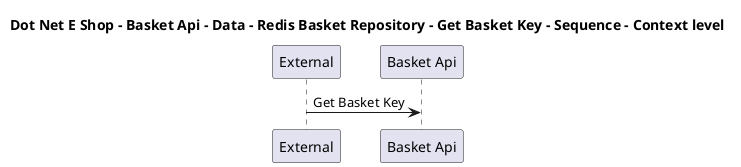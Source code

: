 @startuml

title Dot Net E Shop - Basket Api - Data - Redis Basket Repository - Get Basket Key - Sequence - Context level

participant "External" as C4InterFlow.SoftwareSystems.ExternalSystem
participant "Basket Api" as DotNetEShop.SoftwareSystems.BasketApi

C4InterFlow.SoftwareSystems.ExternalSystem -> DotNetEShop.SoftwareSystems.BasketApi : Get Basket Key


@enduml
